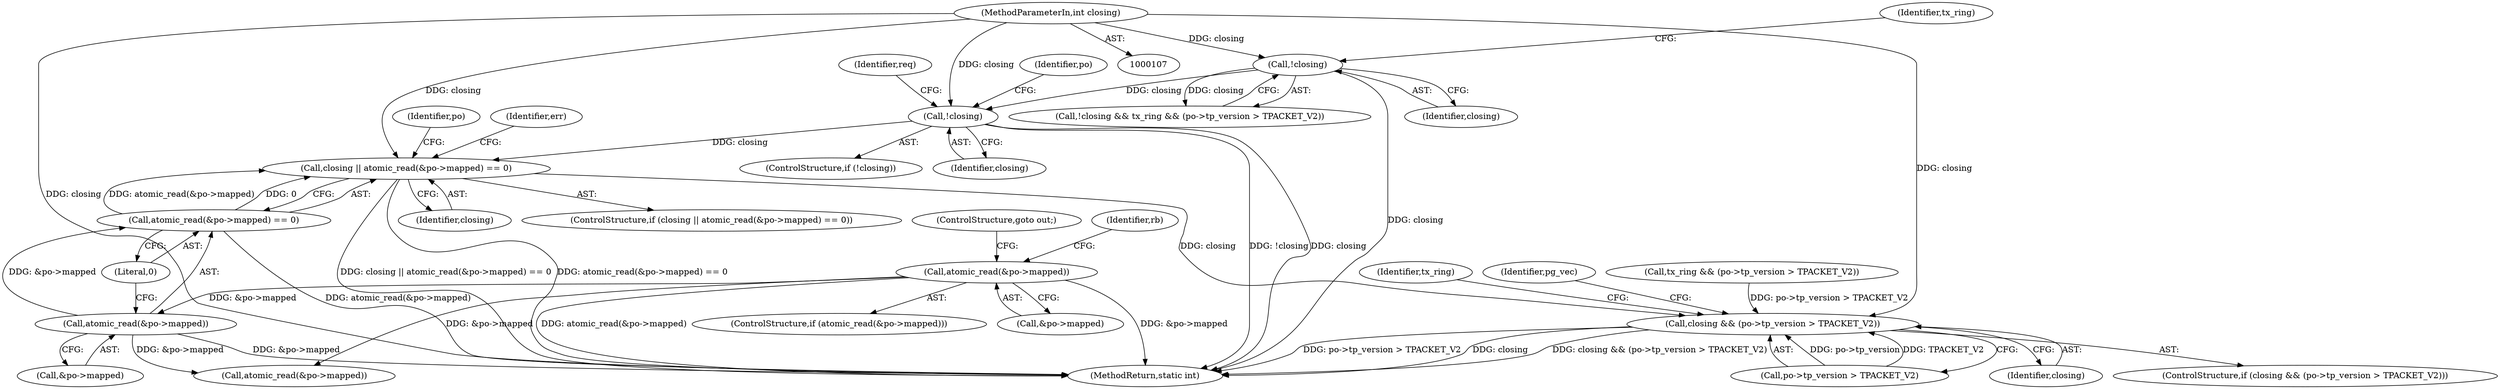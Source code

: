 digraph "0_linux_84ac7260236a49c79eede91617700174c2c19b0c@API" {
"1000435" [label="(Call,closing || atomic_read(&po->mapped) == 0)"];
"1000188" [label="(Call,!closing)"];
"1000146" [label="(Call,!closing)"];
"1000110" [label="(MethodParameterIn,int closing)"];
"1000437" [label="(Call,atomic_read(&po->mapped) == 0)"];
"1000438" [label="(Call,atomic_read(&po->mapped))"];
"1000192" [label="(Call,atomic_read(&po->mapped))"];
"1000560" [label="(Call,closing && (po->tp_version > TPACKET_V2))"];
"1000587" [label="(MethodReturn,static int)"];
"1000110" [label="(MethodParameterIn,int closing)"];
"1000435" [label="(Call,closing || atomic_read(&po->mapped) == 0)"];
"1000570" [label="(Identifier,tx_ring)"];
"1000562" [label="(Call,po->tp_version > TPACKET_V2)"];
"1000522" [label="(Call,atomic_read(&po->mapped))"];
"1000561" [label="(Identifier,closing)"];
"1000438" [label="(Call,atomic_read(&po->mapped))"];
"1000560" [label="(Call,closing && (po->tp_version > TPACKET_V2))"];
"1000559" [label="(ControlStructure,if (closing && (po->tp_version > TPACKET_V2)))"];
"1000147" [label="(Identifier,closing)"];
"1000189" [label="(Identifier,closing)"];
"1000197" [label="(ControlStructure,goto out;)"];
"1000537" [label="(Identifier,po)"];
"1000187" [label="(ControlStructure,if (!closing))"];
"1000191" [label="(ControlStructure,if (atomic_read(&po->mapped)))"];
"1000437" [label="(Call,atomic_read(&po->mapped) == 0)"];
"1000443" [label="(Literal,0)"];
"1000446" [label="(Identifier,err)"];
"1000204" [label="(Identifier,req)"];
"1000188" [label="(Call,!closing)"];
"1000145" [label="(Call,!closing && tx_ring && (po->tp_version > TPACKET_V2))"];
"1000149" [label="(Identifier,tx_ring)"];
"1000193" [label="(Call,&po->mapped)"];
"1000192" [label="(Call,atomic_read(&po->mapped))"];
"1000200" [label="(Identifier,rb)"];
"1000146" [label="(Call,!closing)"];
"1000436" [label="(Identifier,closing)"];
"1000575" [label="(Identifier,pg_vec)"];
"1000195" [label="(Identifier,po)"];
"1000434" [label="(ControlStructure,if (closing || atomic_read(&po->mapped) == 0))"];
"1000148" [label="(Call,tx_ring && (po->tp_version > TPACKET_V2))"];
"1000439" [label="(Call,&po->mapped)"];
"1000435" -> "1000434"  [label="AST: "];
"1000435" -> "1000436"  [label="CFG: "];
"1000435" -> "1000437"  [label="CFG: "];
"1000436" -> "1000435"  [label="AST: "];
"1000437" -> "1000435"  [label="AST: "];
"1000446" -> "1000435"  [label="CFG: "];
"1000537" -> "1000435"  [label="CFG: "];
"1000435" -> "1000587"  [label="DDG: atomic_read(&po->mapped) == 0"];
"1000435" -> "1000587"  [label="DDG: closing || atomic_read(&po->mapped) == 0"];
"1000188" -> "1000435"  [label="DDG: closing"];
"1000110" -> "1000435"  [label="DDG: closing"];
"1000437" -> "1000435"  [label="DDG: atomic_read(&po->mapped)"];
"1000437" -> "1000435"  [label="DDG: 0"];
"1000435" -> "1000560"  [label="DDG: closing"];
"1000188" -> "1000187"  [label="AST: "];
"1000188" -> "1000189"  [label="CFG: "];
"1000189" -> "1000188"  [label="AST: "];
"1000195" -> "1000188"  [label="CFG: "];
"1000204" -> "1000188"  [label="CFG: "];
"1000188" -> "1000587"  [label="DDG: !closing"];
"1000188" -> "1000587"  [label="DDG: closing"];
"1000146" -> "1000188"  [label="DDG: closing"];
"1000110" -> "1000188"  [label="DDG: closing"];
"1000146" -> "1000145"  [label="AST: "];
"1000146" -> "1000147"  [label="CFG: "];
"1000147" -> "1000146"  [label="AST: "];
"1000149" -> "1000146"  [label="CFG: "];
"1000145" -> "1000146"  [label="CFG: "];
"1000146" -> "1000587"  [label="DDG: closing"];
"1000146" -> "1000145"  [label="DDG: closing"];
"1000110" -> "1000146"  [label="DDG: closing"];
"1000110" -> "1000107"  [label="AST: "];
"1000110" -> "1000587"  [label="DDG: closing"];
"1000110" -> "1000560"  [label="DDG: closing"];
"1000437" -> "1000443"  [label="CFG: "];
"1000438" -> "1000437"  [label="AST: "];
"1000443" -> "1000437"  [label="AST: "];
"1000437" -> "1000587"  [label="DDG: atomic_read(&po->mapped)"];
"1000438" -> "1000437"  [label="DDG: &po->mapped"];
"1000438" -> "1000439"  [label="CFG: "];
"1000439" -> "1000438"  [label="AST: "];
"1000443" -> "1000438"  [label="CFG: "];
"1000438" -> "1000587"  [label="DDG: &po->mapped"];
"1000192" -> "1000438"  [label="DDG: &po->mapped"];
"1000438" -> "1000522"  [label="DDG: &po->mapped"];
"1000192" -> "1000191"  [label="AST: "];
"1000192" -> "1000193"  [label="CFG: "];
"1000193" -> "1000192"  [label="AST: "];
"1000197" -> "1000192"  [label="CFG: "];
"1000200" -> "1000192"  [label="CFG: "];
"1000192" -> "1000587"  [label="DDG: &po->mapped"];
"1000192" -> "1000587"  [label="DDG: atomic_read(&po->mapped)"];
"1000192" -> "1000522"  [label="DDG: &po->mapped"];
"1000560" -> "1000559"  [label="AST: "];
"1000560" -> "1000561"  [label="CFG: "];
"1000560" -> "1000562"  [label="CFG: "];
"1000561" -> "1000560"  [label="AST: "];
"1000562" -> "1000560"  [label="AST: "];
"1000570" -> "1000560"  [label="CFG: "];
"1000575" -> "1000560"  [label="CFG: "];
"1000560" -> "1000587"  [label="DDG: closing && (po->tp_version > TPACKET_V2)"];
"1000560" -> "1000587"  [label="DDG: po->tp_version > TPACKET_V2"];
"1000560" -> "1000587"  [label="DDG: closing"];
"1000562" -> "1000560"  [label="DDG: po->tp_version"];
"1000562" -> "1000560"  [label="DDG: TPACKET_V2"];
"1000148" -> "1000560"  [label="DDG: po->tp_version > TPACKET_V2"];
}
